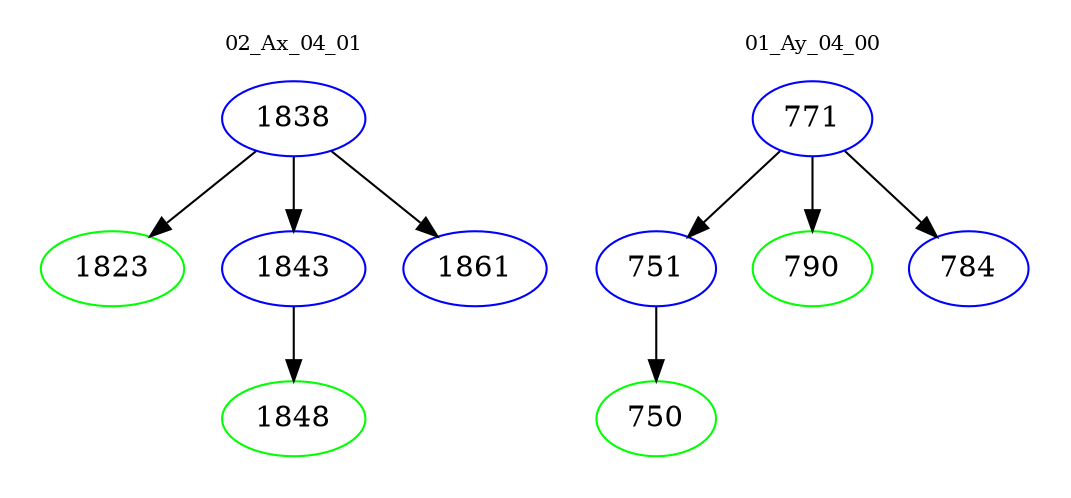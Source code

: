digraph{
subgraph cluster_0 {
color = white
label = "02_Ax_04_01";
fontsize=10;
T0_1838 [label="1838", color="blue"]
T0_1838 -> T0_1823 [color="black"]
T0_1823 [label="1823", color="green"]
T0_1838 -> T0_1843 [color="black"]
T0_1843 [label="1843", color="blue"]
T0_1843 -> T0_1848 [color="black"]
T0_1848 [label="1848", color="green"]
T0_1838 -> T0_1861 [color="black"]
T0_1861 [label="1861", color="blue"]
}
subgraph cluster_1 {
color = white
label = "01_Ay_04_00";
fontsize=10;
T1_771 [label="771", color="blue"]
T1_771 -> T1_751 [color="black"]
T1_751 [label="751", color="blue"]
T1_751 -> T1_750 [color="black"]
T1_750 [label="750", color="green"]
T1_771 -> T1_790 [color="black"]
T1_790 [label="790", color="green"]
T1_771 -> T1_784 [color="black"]
T1_784 [label="784", color="blue"]
}
}
